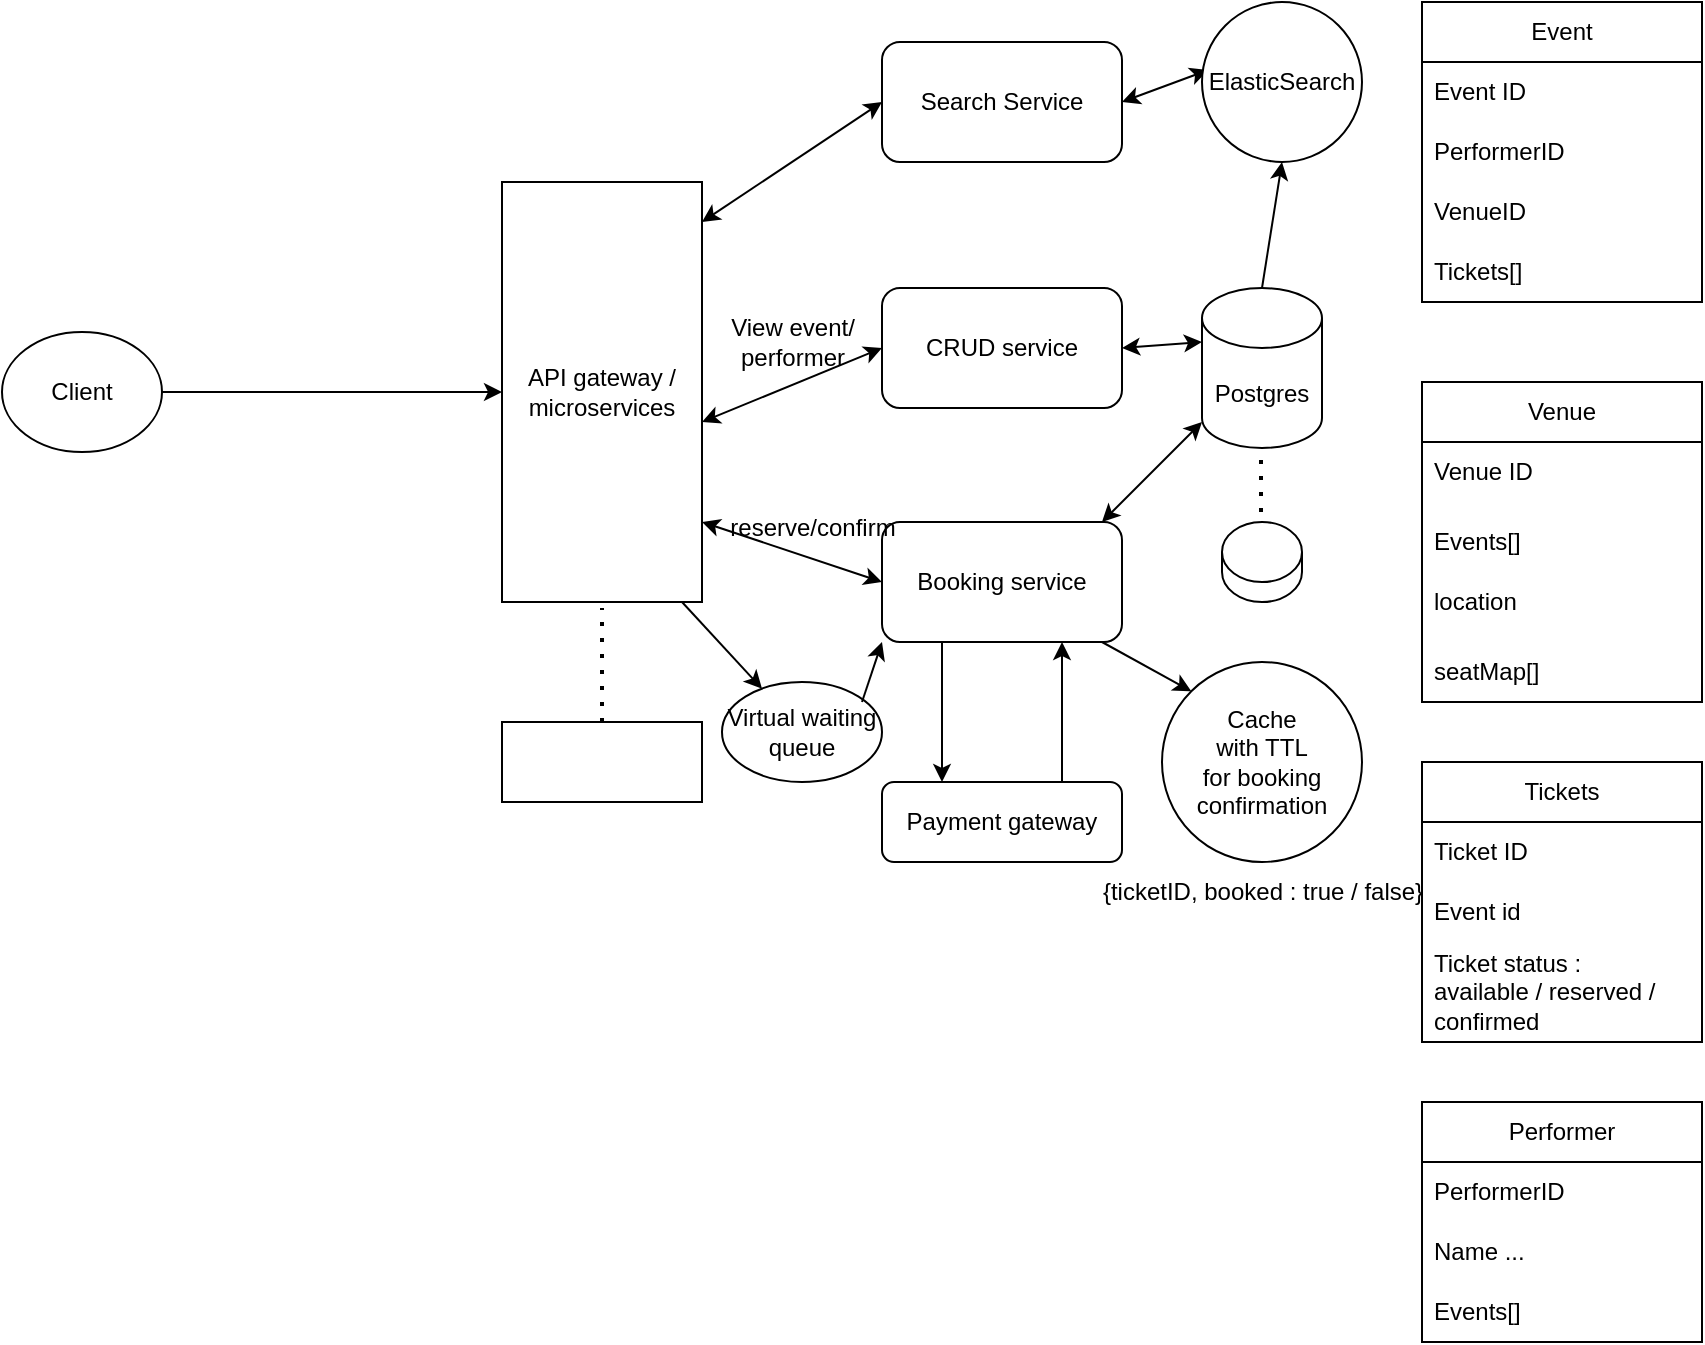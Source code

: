 <mxfile version="24.7.5">
  <diagram name="Page-1" id="l70DprUD_Q8KpD2opcM8">
    <mxGraphModel dx="2284" dy="756" grid="1" gridSize="10" guides="1" tooltips="1" connect="1" arrows="1" fold="1" page="1" pageScale="1" pageWidth="850" pageHeight="1100" math="0" shadow="0">
      <root>
        <mxCell id="0" />
        <mxCell id="1" parent="0" />
        <mxCell id="1lQpxHwiDEEYGmoYu-b5-1" value="Event" style="swimlane;fontStyle=0;childLayout=stackLayout;horizontal=1;startSize=30;horizontalStack=0;resizeParent=1;resizeParentMax=0;resizeLast=0;collapsible=1;marginBottom=0;whiteSpace=wrap;html=1;" vertex="1" parent="1">
          <mxGeometry x="630" y="50" width="140" height="150" as="geometry" />
        </mxCell>
        <mxCell id="1lQpxHwiDEEYGmoYu-b5-2" value="Event ID&lt;span style=&quot;white-space: pre;&quot;&gt;&#x9;&lt;/span&gt;" style="text;strokeColor=none;fillColor=none;align=left;verticalAlign=middle;spacingLeft=4;spacingRight=4;overflow=hidden;points=[[0,0.5],[1,0.5]];portConstraint=eastwest;rotatable=0;whiteSpace=wrap;html=1;" vertex="1" parent="1lQpxHwiDEEYGmoYu-b5-1">
          <mxGeometry y="30" width="140" height="30" as="geometry" />
        </mxCell>
        <mxCell id="1lQpxHwiDEEYGmoYu-b5-3" value="PerformerID" style="text;strokeColor=none;fillColor=none;align=left;verticalAlign=middle;spacingLeft=4;spacingRight=4;overflow=hidden;points=[[0,0.5],[1,0.5]];portConstraint=eastwest;rotatable=0;whiteSpace=wrap;html=1;" vertex="1" parent="1lQpxHwiDEEYGmoYu-b5-1">
          <mxGeometry y="60" width="140" height="30" as="geometry" />
        </mxCell>
        <mxCell id="1lQpxHwiDEEYGmoYu-b5-4" value="VenueID" style="text;strokeColor=none;fillColor=none;align=left;verticalAlign=middle;spacingLeft=4;spacingRight=4;overflow=hidden;points=[[0,0.5],[1,0.5]];portConstraint=eastwest;rotatable=0;whiteSpace=wrap;html=1;" vertex="1" parent="1lQpxHwiDEEYGmoYu-b5-1">
          <mxGeometry y="90" width="140" height="30" as="geometry" />
        </mxCell>
        <mxCell id="1lQpxHwiDEEYGmoYu-b5-65" value="Tickets[]" style="text;strokeColor=none;fillColor=none;align=left;verticalAlign=middle;spacingLeft=4;spacingRight=4;overflow=hidden;points=[[0,0.5],[1,0.5]];portConstraint=eastwest;rotatable=0;whiteSpace=wrap;html=1;" vertex="1" parent="1lQpxHwiDEEYGmoYu-b5-1">
          <mxGeometry y="120" width="140" height="30" as="geometry" />
        </mxCell>
        <mxCell id="1lQpxHwiDEEYGmoYu-b5-5" value="Venue" style="swimlane;fontStyle=0;childLayout=stackLayout;horizontal=1;startSize=30;horizontalStack=0;resizeParent=1;resizeParentMax=0;resizeLast=0;collapsible=1;marginBottom=0;whiteSpace=wrap;html=1;" vertex="1" parent="1">
          <mxGeometry x="630" y="240" width="140" height="160" as="geometry" />
        </mxCell>
        <mxCell id="1lQpxHwiDEEYGmoYu-b5-6" value="Venue ID" style="text;strokeColor=none;fillColor=none;align=left;verticalAlign=middle;spacingLeft=4;spacingRight=4;overflow=hidden;points=[[0,0.5],[1,0.5]];portConstraint=eastwest;rotatable=0;whiteSpace=wrap;html=1;" vertex="1" parent="1lQpxHwiDEEYGmoYu-b5-5">
          <mxGeometry y="30" width="140" height="30" as="geometry" />
        </mxCell>
        <mxCell id="1lQpxHwiDEEYGmoYu-b5-7" value="Events[]" style="text;strokeColor=none;fillColor=none;align=left;verticalAlign=middle;spacingLeft=4;spacingRight=4;overflow=hidden;points=[[0,0.5],[1,0.5]];portConstraint=eastwest;rotatable=0;whiteSpace=wrap;html=1;" vertex="1" parent="1lQpxHwiDEEYGmoYu-b5-5">
          <mxGeometry y="60" width="140" height="40" as="geometry" />
        </mxCell>
        <mxCell id="1lQpxHwiDEEYGmoYu-b5-63" value="location&lt;div&gt;&lt;br&gt;&lt;/div&gt;" style="text;strokeColor=none;fillColor=none;align=left;verticalAlign=middle;spacingLeft=4;spacingRight=4;overflow=hidden;points=[[0,0.5],[1,0.5]];portConstraint=eastwest;rotatable=0;whiteSpace=wrap;html=1;" vertex="1" parent="1lQpxHwiDEEYGmoYu-b5-5">
          <mxGeometry y="100" width="140" height="30" as="geometry" />
        </mxCell>
        <mxCell id="1lQpxHwiDEEYGmoYu-b5-64" value="&lt;div&gt;seatMap[]&lt;/div&gt;" style="text;strokeColor=none;fillColor=none;align=left;verticalAlign=middle;spacingLeft=4;spacingRight=4;overflow=hidden;points=[[0,0.5],[1,0.5]];portConstraint=eastwest;rotatable=0;whiteSpace=wrap;html=1;" vertex="1" parent="1lQpxHwiDEEYGmoYu-b5-5">
          <mxGeometry y="130" width="140" height="30" as="geometry" />
        </mxCell>
        <mxCell id="1lQpxHwiDEEYGmoYu-b5-18" value="Tickets" style="swimlane;fontStyle=0;childLayout=stackLayout;horizontal=1;startSize=30;horizontalStack=0;resizeParent=1;resizeParentMax=0;resizeLast=0;collapsible=1;marginBottom=0;whiteSpace=wrap;html=1;" vertex="1" parent="1">
          <mxGeometry x="630" y="430" width="140" height="140" as="geometry" />
        </mxCell>
        <mxCell id="1lQpxHwiDEEYGmoYu-b5-19" value="Ticket ID" style="text;strokeColor=none;fillColor=none;align=left;verticalAlign=middle;spacingLeft=4;spacingRight=4;overflow=hidden;points=[[0,0.5],[1,0.5]];portConstraint=eastwest;rotatable=0;whiteSpace=wrap;html=1;" vertex="1" parent="1lQpxHwiDEEYGmoYu-b5-18">
          <mxGeometry y="30" width="140" height="30" as="geometry" />
        </mxCell>
        <mxCell id="1lQpxHwiDEEYGmoYu-b5-20" value="Event id" style="text;strokeColor=none;fillColor=none;align=left;verticalAlign=middle;spacingLeft=4;spacingRight=4;overflow=hidden;points=[[0,0.5],[1,0.5]];portConstraint=eastwest;rotatable=0;whiteSpace=wrap;html=1;" vertex="1" parent="1lQpxHwiDEEYGmoYu-b5-18">
          <mxGeometry y="60" width="140" height="30" as="geometry" />
        </mxCell>
        <mxCell id="1lQpxHwiDEEYGmoYu-b5-21" value="Ticket status :&amp;nbsp;&lt;div&gt;available / reserved / confirmed&lt;/div&gt;" style="text;strokeColor=none;fillColor=none;align=left;verticalAlign=middle;spacingLeft=4;spacingRight=4;overflow=hidden;points=[[0,0.5],[1,0.5]];portConstraint=eastwest;rotatable=0;whiteSpace=wrap;html=1;" vertex="1" parent="1lQpxHwiDEEYGmoYu-b5-18">
          <mxGeometry y="90" width="140" height="50" as="geometry" />
        </mxCell>
        <mxCell id="1lQpxHwiDEEYGmoYu-b5-41" style="rounded=0;orthogonalLoop=1;jettySize=auto;html=1;exitX=1;exitY=0.5;exitDx=0;exitDy=0;entryX=0;entryY=0.5;entryDx=0;entryDy=0;" edge="1" parent="1" source="1lQpxHwiDEEYGmoYu-b5-23" target="1lQpxHwiDEEYGmoYu-b5-26">
          <mxGeometry relative="1" as="geometry" />
        </mxCell>
        <mxCell id="1lQpxHwiDEEYGmoYu-b5-23" value="Client" style="ellipse;whiteSpace=wrap;html=1;" vertex="1" parent="1">
          <mxGeometry x="-80" y="215" width="80" height="60" as="geometry" />
        </mxCell>
        <mxCell id="1lQpxHwiDEEYGmoYu-b5-26" value="API gateway /&lt;br&gt;microservices" style="rounded=0;whiteSpace=wrap;html=1;" vertex="1" parent="1">
          <mxGeometry x="170" y="140" width="100" height="210" as="geometry" />
        </mxCell>
        <mxCell id="1lQpxHwiDEEYGmoYu-b5-29" value="" style="endArrow=none;dashed=1;html=1;dashPattern=1 3;strokeWidth=2;rounded=0;exitX=0.5;exitY=0;exitDx=0;exitDy=0;" edge="1" parent="1" source="1lQpxHwiDEEYGmoYu-b5-30">
          <mxGeometry width="50" height="50" relative="1" as="geometry">
            <mxPoint x="212" y="410" as="sourcePoint" />
            <mxPoint x="220" y="353" as="targetPoint" />
          </mxGeometry>
        </mxCell>
        <mxCell id="1lQpxHwiDEEYGmoYu-b5-30" value="" style="rounded=0;whiteSpace=wrap;html=1;" vertex="1" parent="1">
          <mxGeometry x="170" y="410" width="100" height="40" as="geometry" />
        </mxCell>
        <mxCell id="1lQpxHwiDEEYGmoYu-b5-31" value="Postgres" style="shape=cylinder3;whiteSpace=wrap;html=1;boundedLbl=1;backgroundOutline=1;size=15;" vertex="1" parent="1">
          <mxGeometry x="520" y="193" width="60" height="80" as="geometry" />
        </mxCell>
        <mxCell id="1lQpxHwiDEEYGmoYu-b5-33" value="" style="endArrow=none;dashed=1;html=1;dashPattern=1 3;strokeWidth=2;rounded=0;" edge="1" parent="1">
          <mxGeometry width="50" height="50" relative="1" as="geometry">
            <mxPoint x="549.5" y="313" as="sourcePoint" />
            <mxPoint x="549.5" y="273" as="targetPoint" />
          </mxGeometry>
        </mxCell>
        <mxCell id="1lQpxHwiDEEYGmoYu-b5-34" value="" style="shape=cylinder3;whiteSpace=wrap;html=1;boundedLbl=1;backgroundOutline=1;size=15;" vertex="1" parent="1">
          <mxGeometry x="530" y="310" width="40" height="40" as="geometry" />
        </mxCell>
        <mxCell id="1lQpxHwiDEEYGmoYu-b5-47" value="CRUD service" style="rounded=1;whiteSpace=wrap;html=1;" vertex="1" parent="1">
          <mxGeometry x="360" y="193" width="120" height="60" as="geometry" />
        </mxCell>
        <mxCell id="1lQpxHwiDEEYGmoYu-b5-48" value="Booking service" style="rounded=1;whiteSpace=wrap;html=1;" vertex="1" parent="1">
          <mxGeometry x="360" y="310" width="120" height="60" as="geometry" />
        </mxCell>
        <mxCell id="1lQpxHwiDEEYGmoYu-b5-52" value="View event/&lt;br&gt;performer" style="text;html=1;align=center;verticalAlign=middle;resizable=0;points=[];autosize=1;strokeColor=none;fillColor=none;" vertex="1" parent="1">
          <mxGeometry x="270" y="200" width="90" height="40" as="geometry" />
        </mxCell>
        <mxCell id="1lQpxHwiDEEYGmoYu-b5-53" value="Payment gateway" style="rounded=1;whiteSpace=wrap;html=1;" vertex="1" parent="1">
          <mxGeometry x="360" y="440" width="120" height="40" as="geometry" />
        </mxCell>
        <mxCell id="1lQpxHwiDEEYGmoYu-b5-54" value="" style="endArrow=classic;html=1;rounded=0;exitX=0.25;exitY=1;exitDx=0;exitDy=0;entryX=0.25;entryY=0;entryDx=0;entryDy=0;" edge="1" parent="1" source="1lQpxHwiDEEYGmoYu-b5-48" target="1lQpxHwiDEEYGmoYu-b5-53">
          <mxGeometry width="50" height="50" relative="1" as="geometry">
            <mxPoint x="390" y="380" as="sourcePoint" />
            <mxPoint x="440" y="330" as="targetPoint" />
          </mxGeometry>
        </mxCell>
        <mxCell id="1lQpxHwiDEEYGmoYu-b5-55" value="" style="endArrow=classic;html=1;rounded=0;entryX=0.75;entryY=1;entryDx=0;entryDy=0;exitX=0.75;exitY=0;exitDx=0;exitDy=0;" edge="1" parent="1" source="1lQpxHwiDEEYGmoYu-b5-53" target="1lQpxHwiDEEYGmoYu-b5-48">
          <mxGeometry width="50" height="50" relative="1" as="geometry">
            <mxPoint x="430" y="420" as="sourcePoint" />
            <mxPoint x="480" y="370" as="targetPoint" />
          </mxGeometry>
        </mxCell>
        <mxCell id="1lQpxHwiDEEYGmoYu-b5-58" value="reserve/confirm&lt;div&gt;&lt;br&gt;&lt;/div&gt;" style="text;html=1;align=center;verticalAlign=middle;resizable=0;points=[];autosize=1;strokeColor=none;fillColor=none;" vertex="1" parent="1">
          <mxGeometry x="270" y="300" width="110" height="40" as="geometry" />
        </mxCell>
        <mxCell id="1lQpxHwiDEEYGmoYu-b5-61" value="" style="endArrow=classic;startArrow=classic;html=1;rounded=0;exitX=1;exitY=0.5;exitDx=0;exitDy=0;" edge="1" parent="1" source="1lQpxHwiDEEYGmoYu-b5-47">
          <mxGeometry width="50" height="50" relative="1" as="geometry">
            <mxPoint x="470" y="270" as="sourcePoint" />
            <mxPoint x="520" y="220" as="targetPoint" />
          </mxGeometry>
        </mxCell>
        <mxCell id="1lQpxHwiDEEYGmoYu-b5-62" value="" style="endArrow=classic;startArrow=classic;html=1;rounded=0;" edge="1" parent="1">
          <mxGeometry width="50" height="50" relative="1" as="geometry">
            <mxPoint x="470" y="310" as="sourcePoint" />
            <mxPoint x="520" y="260" as="targetPoint" />
          </mxGeometry>
        </mxCell>
        <mxCell id="1lQpxHwiDEEYGmoYu-b5-66" value="Performer" style="swimlane;fontStyle=0;childLayout=stackLayout;horizontal=1;startSize=30;horizontalStack=0;resizeParent=1;resizeParentMax=0;resizeLast=0;collapsible=1;marginBottom=0;whiteSpace=wrap;html=1;" vertex="1" parent="1">
          <mxGeometry x="630" y="600" width="140" height="120" as="geometry" />
        </mxCell>
        <mxCell id="1lQpxHwiDEEYGmoYu-b5-67" value="PerformerID" style="text;strokeColor=none;fillColor=none;align=left;verticalAlign=middle;spacingLeft=4;spacingRight=4;overflow=hidden;points=[[0,0.5],[1,0.5]];portConstraint=eastwest;rotatable=0;whiteSpace=wrap;html=1;" vertex="1" parent="1lQpxHwiDEEYGmoYu-b5-66">
          <mxGeometry y="30" width="140" height="30" as="geometry" />
        </mxCell>
        <mxCell id="1lQpxHwiDEEYGmoYu-b5-68" value="Name ...&amp;nbsp;" style="text;strokeColor=none;fillColor=none;align=left;verticalAlign=middle;spacingLeft=4;spacingRight=4;overflow=hidden;points=[[0,0.5],[1,0.5]];portConstraint=eastwest;rotatable=0;whiteSpace=wrap;html=1;" vertex="1" parent="1lQpxHwiDEEYGmoYu-b5-66">
          <mxGeometry y="60" width="140" height="30" as="geometry" />
        </mxCell>
        <mxCell id="1lQpxHwiDEEYGmoYu-b5-69" value="Events[]" style="text;strokeColor=none;fillColor=none;align=left;verticalAlign=middle;spacingLeft=4;spacingRight=4;overflow=hidden;points=[[0,0.5],[1,0.5]];portConstraint=eastwest;rotatable=0;whiteSpace=wrap;html=1;" vertex="1" parent="1lQpxHwiDEEYGmoYu-b5-66">
          <mxGeometry y="90" width="140" height="30" as="geometry" />
        </mxCell>
        <mxCell id="1lQpxHwiDEEYGmoYu-b5-71" value="Cache&lt;div&gt;with TTL&lt;br&gt;for booking confirmation&lt;/div&gt;" style="ellipse;whiteSpace=wrap;html=1;aspect=fixed;" vertex="1" parent="1">
          <mxGeometry x="500" y="380" width="100" height="100" as="geometry" />
        </mxCell>
        <mxCell id="1lQpxHwiDEEYGmoYu-b5-72" value="" style="endArrow=classic;html=1;rounded=0;entryX=0;entryY=0;entryDx=0;entryDy=0;" edge="1" parent="1" target="1lQpxHwiDEEYGmoYu-b5-71">
          <mxGeometry width="50" height="50" relative="1" as="geometry">
            <mxPoint x="470" y="370" as="sourcePoint" />
            <mxPoint x="520" y="320" as="targetPoint" />
          </mxGeometry>
        </mxCell>
        <mxCell id="1lQpxHwiDEEYGmoYu-b5-73" value="{ticketID, booked : true / false}" style="text;html=1;align=center;verticalAlign=middle;resizable=0;points=[];autosize=1;strokeColor=none;fillColor=none;" vertex="1" parent="1">
          <mxGeometry x="460" y="480" width="180" height="30" as="geometry" />
        </mxCell>
        <mxCell id="1lQpxHwiDEEYGmoYu-b5-74" value="Search Service" style="rounded=1;whiteSpace=wrap;html=1;" vertex="1" parent="1">
          <mxGeometry x="360" y="70" width="120" height="60" as="geometry" />
        </mxCell>
        <mxCell id="1lQpxHwiDEEYGmoYu-b5-75" value="" style="endArrow=classic;startArrow=classic;html=1;rounded=0;exitX=0.038;exitY=0.425;exitDx=0;exitDy=0;exitPerimeter=0;" edge="1" parent="1" source="1lQpxHwiDEEYGmoYu-b5-81">
          <mxGeometry width="50" height="50" relative="1" as="geometry">
            <mxPoint x="430" y="150" as="sourcePoint" />
            <mxPoint x="480" y="100" as="targetPoint" />
          </mxGeometry>
        </mxCell>
        <mxCell id="1lQpxHwiDEEYGmoYu-b5-76" value="" style="endArrow=classic;startArrow=classic;html=1;rounded=0;entryX=0;entryY=0.5;entryDx=0;entryDy=0;" edge="1" parent="1" target="1lQpxHwiDEEYGmoYu-b5-74">
          <mxGeometry width="50" height="50" relative="1" as="geometry">
            <mxPoint x="270" y="160" as="sourcePoint" />
            <mxPoint x="320" y="110" as="targetPoint" />
          </mxGeometry>
        </mxCell>
        <mxCell id="1lQpxHwiDEEYGmoYu-b5-78" value="" style="endArrow=classic;startArrow=classic;html=1;rounded=0;entryX=0;entryY=0.5;entryDx=0;entryDy=0;" edge="1" parent="1" target="1lQpxHwiDEEYGmoYu-b5-47">
          <mxGeometry width="50" height="50" relative="1" as="geometry">
            <mxPoint x="270" y="260" as="sourcePoint" />
            <mxPoint x="320" y="210" as="targetPoint" />
          </mxGeometry>
        </mxCell>
        <mxCell id="1lQpxHwiDEEYGmoYu-b5-80" value="" style="endArrow=classic;startArrow=classic;html=1;rounded=0;entryX=0;entryY=0.5;entryDx=0;entryDy=0;" edge="1" parent="1" target="1lQpxHwiDEEYGmoYu-b5-48">
          <mxGeometry width="50" height="50" relative="1" as="geometry">
            <mxPoint x="270" y="310" as="sourcePoint" />
            <mxPoint x="320" y="260" as="targetPoint" />
          </mxGeometry>
        </mxCell>
        <mxCell id="1lQpxHwiDEEYGmoYu-b5-81" value="ElasticSearch" style="ellipse;whiteSpace=wrap;html=1;aspect=fixed;" vertex="1" parent="1">
          <mxGeometry x="520" y="50" width="80" height="80" as="geometry" />
        </mxCell>
        <mxCell id="1lQpxHwiDEEYGmoYu-b5-83" value="" style="endArrow=classic;html=1;rounded=0;entryX=0.5;entryY=1;entryDx=0;entryDy=0;exitX=0.5;exitY=0;exitDx=0;exitDy=0;exitPerimeter=0;" edge="1" parent="1" source="1lQpxHwiDEEYGmoYu-b5-31" target="1lQpxHwiDEEYGmoYu-b5-81">
          <mxGeometry width="50" height="50" relative="1" as="geometry">
            <mxPoint x="550" y="190" as="sourcePoint" />
            <mxPoint x="600" y="150" as="targetPoint" />
          </mxGeometry>
        </mxCell>
        <mxCell id="1lQpxHwiDEEYGmoYu-b5-85" value="Virtual waiting queue" style="ellipse;whiteSpace=wrap;html=1;" vertex="1" parent="1">
          <mxGeometry x="280" y="390" width="80" height="50" as="geometry" />
        </mxCell>
        <mxCell id="1lQpxHwiDEEYGmoYu-b5-86" value="" style="endArrow=classic;html=1;rounded=0;" edge="1" parent="1" target="1lQpxHwiDEEYGmoYu-b5-85">
          <mxGeometry width="50" height="50" relative="1" as="geometry">
            <mxPoint x="260" y="350" as="sourcePoint" />
            <mxPoint x="310" y="300" as="targetPoint" />
          </mxGeometry>
        </mxCell>
        <mxCell id="1lQpxHwiDEEYGmoYu-b5-87" value="" style="endArrow=classic;html=1;rounded=0;entryX=0;entryY=1;entryDx=0;entryDy=0;" edge="1" parent="1" target="1lQpxHwiDEEYGmoYu-b5-48">
          <mxGeometry width="50" height="50" relative="1" as="geometry">
            <mxPoint x="350" y="400" as="sourcePoint" />
            <mxPoint x="400" y="350" as="targetPoint" />
          </mxGeometry>
        </mxCell>
      </root>
    </mxGraphModel>
  </diagram>
</mxfile>
